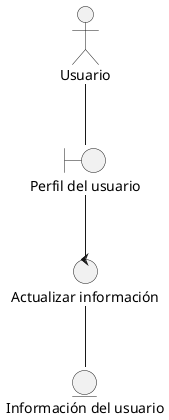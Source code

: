 @startuml analysisClassDiagram-Gestionar Perfil

:Usuario:
boundary "Perfil del usuario"
control "Actualizar información"
entity "Información del usuario"

Usuario -- "Perfil del usuario"
"Perfil del usuario" -- "Actualizar información"
"Actualizar información" -- "Información del usuario"


@enduml